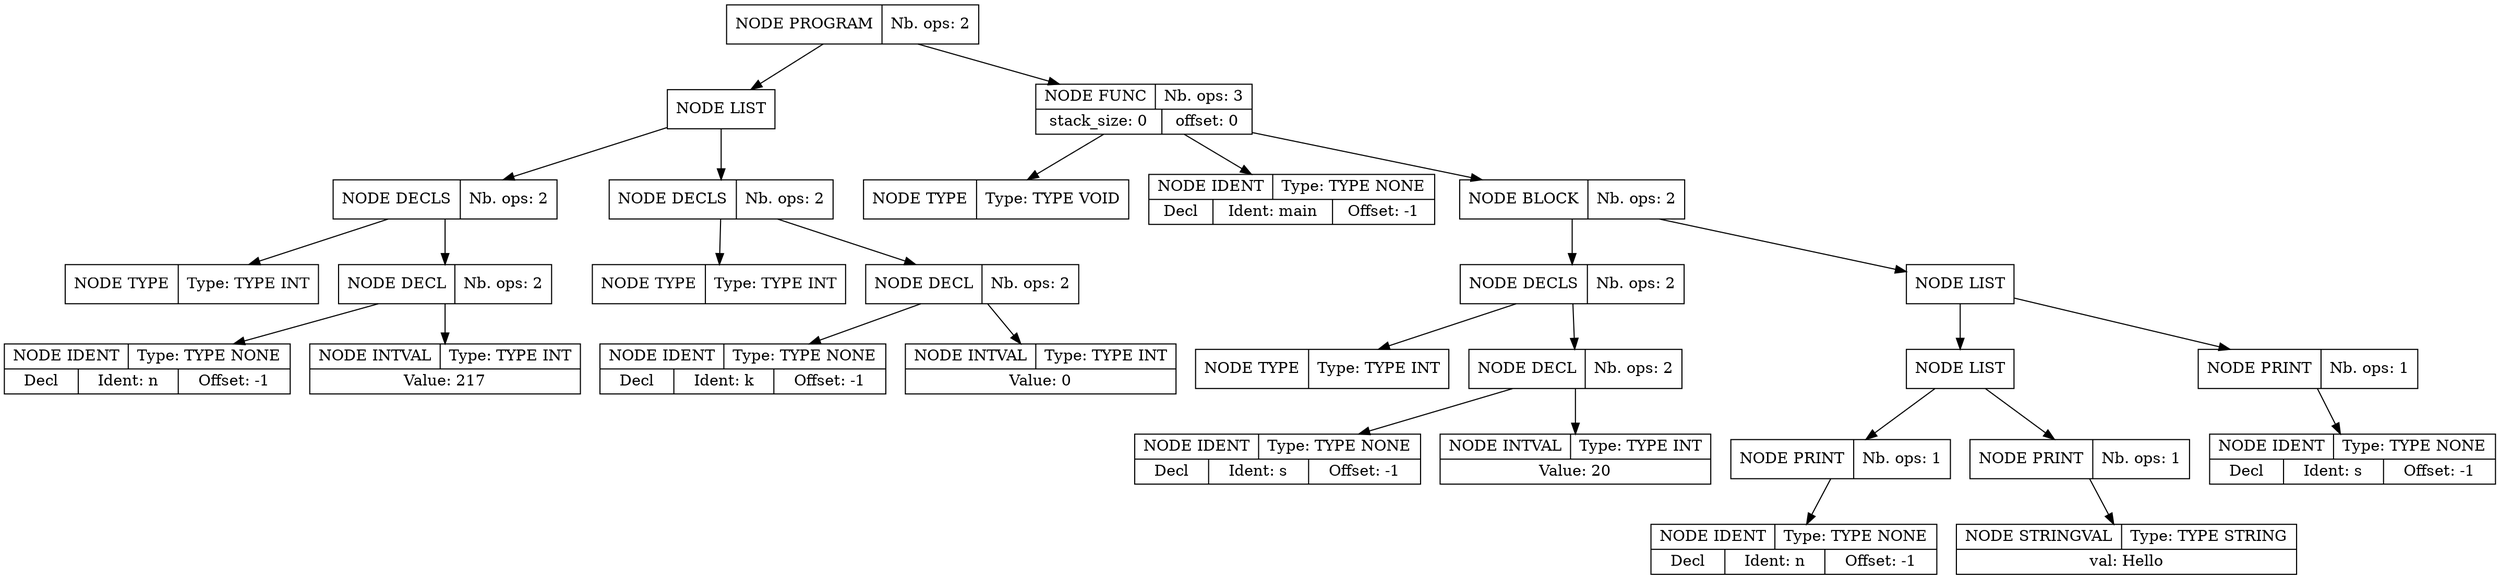 digraph global_vars {
    N1 [shape=record, label="{{NODE PROGRAM|Nb. ops: 2}}"];
    N2 [shape=record, label="{{NODE LIST}}"];
    N3 [shape=record, label="{{NODE DECLS|Nb. ops: 2}}"];
    N4 [shape=record, label="{{NODE TYPE|Type: TYPE INT}}"];
    edge[tailclip=true];
    N3 -> N4
    N5 [shape=record, label="{{NODE DECL|Nb. ops: 2}}"];
    N6 [shape=record, label="{{NODE IDENT|Type: TYPE NONE}|{<decl>Decl      |Ident: n|Offset: -1}}"];
    edge[tailclip=true];
    N5 -> N6
    N7 [shape=record, label="{{NODE INTVAL|Type: TYPE INT}|{Value: 217}}"];
    edge[tailclip=true];
    N5 -> N7
    edge[tailclip=true];
    N3 -> N5
    edge[tailclip=true];
    N2 -> N3
    N8 [shape=record, label="{{NODE DECLS|Nb. ops: 2}}"];
    N9 [shape=record, label="{{NODE TYPE|Type: TYPE INT}}"];
    edge[tailclip=true];
    N8 -> N9
    N10 [shape=record, label="{{NODE DECL|Nb. ops: 2}}"];
    N11 [shape=record, label="{{NODE IDENT|Type: TYPE NONE}|{<decl>Decl      |Ident: k|Offset: -1}}"];
    edge[tailclip=true];
    N10 -> N11
    N12 [shape=record, label="{{NODE INTVAL|Type: TYPE INT}|{Value: 0}}"];
    edge[tailclip=true];
    N10 -> N12
    edge[tailclip=true];
    N8 -> N10
    edge[tailclip=true];
    N2 -> N8
    edge[tailclip=true];
    N1 -> N2
    N13 [shape=record, label="{{NODE FUNC|Nb. ops: 3}|{stack_size: 0|offset: 0}}"];
    N14 [shape=record, label="{{NODE TYPE|Type: TYPE VOID}}"];
    edge[tailclip=true];
    N13 -> N14
    N15 [shape=record, label="{{NODE IDENT|Type: TYPE NONE}|{<decl>Decl      |Ident: main|Offset: -1}}"];
    edge[tailclip=true];
    N13 -> N15
    N16 [shape=record, label="{{NODE BLOCK|Nb. ops: 2}}"];
    N17 [shape=record, label="{{NODE DECLS|Nb. ops: 2}}"];
    N18 [shape=record, label="{{NODE TYPE|Type: TYPE INT}}"];
    edge[tailclip=true];
    N17 -> N18
    N19 [shape=record, label="{{NODE DECL|Nb. ops: 2}}"];
    N20 [shape=record, label="{{NODE IDENT|Type: TYPE NONE}|{<decl>Decl      |Ident: s|Offset: -1}}"];
    edge[tailclip=true];
    N19 -> N20
    N21 [shape=record, label="{{NODE INTVAL|Type: TYPE INT}|{Value: 20}}"];
    edge[tailclip=true];
    N19 -> N21
    edge[tailclip=true];
    N17 -> N19
    edge[tailclip=true];
    N16 -> N17
    N22 [shape=record, label="{{NODE LIST}}"];
    N23 [shape=record, label="{{NODE LIST}}"];
    N24 [shape=record, label="{{NODE PRINT|Nb. ops: 1}}"];
    N25 [shape=record, label="{{NODE IDENT|Type: TYPE NONE}|{<decl>Decl      |Ident: n|Offset: -1}}"];
    edge[tailclip=true];
    N24 -> N25
    edge[tailclip=true];
    N23 -> N24
    N26 [shape=record, label="{{NODE PRINT|Nb. ops: 1}}"];
    N27 [shape=record, label="{{NODE STRINGVAL|Type: TYPE STRING}|{val: Hello\n}}"];
    edge[tailclip=true];
    N26 -> N27
    edge[tailclip=true];
    N23 -> N26
    edge[tailclip=true];
    N22 -> N23
    N28 [shape=record, label="{{NODE PRINT|Nb. ops: 1}}"];
    N29 [shape=record, label="{{NODE IDENT|Type: TYPE NONE}|{<decl>Decl      |Ident: s|Offset: -1}}"];
    edge[tailclip=true];
    N28 -> N29
    edge[tailclip=true];
    N22 -> N28
    edge[tailclip=true];
    N16 -> N22
    edge[tailclip=true];
    N13 -> N16
    edge[tailclip=true];
    N1 -> N13
}